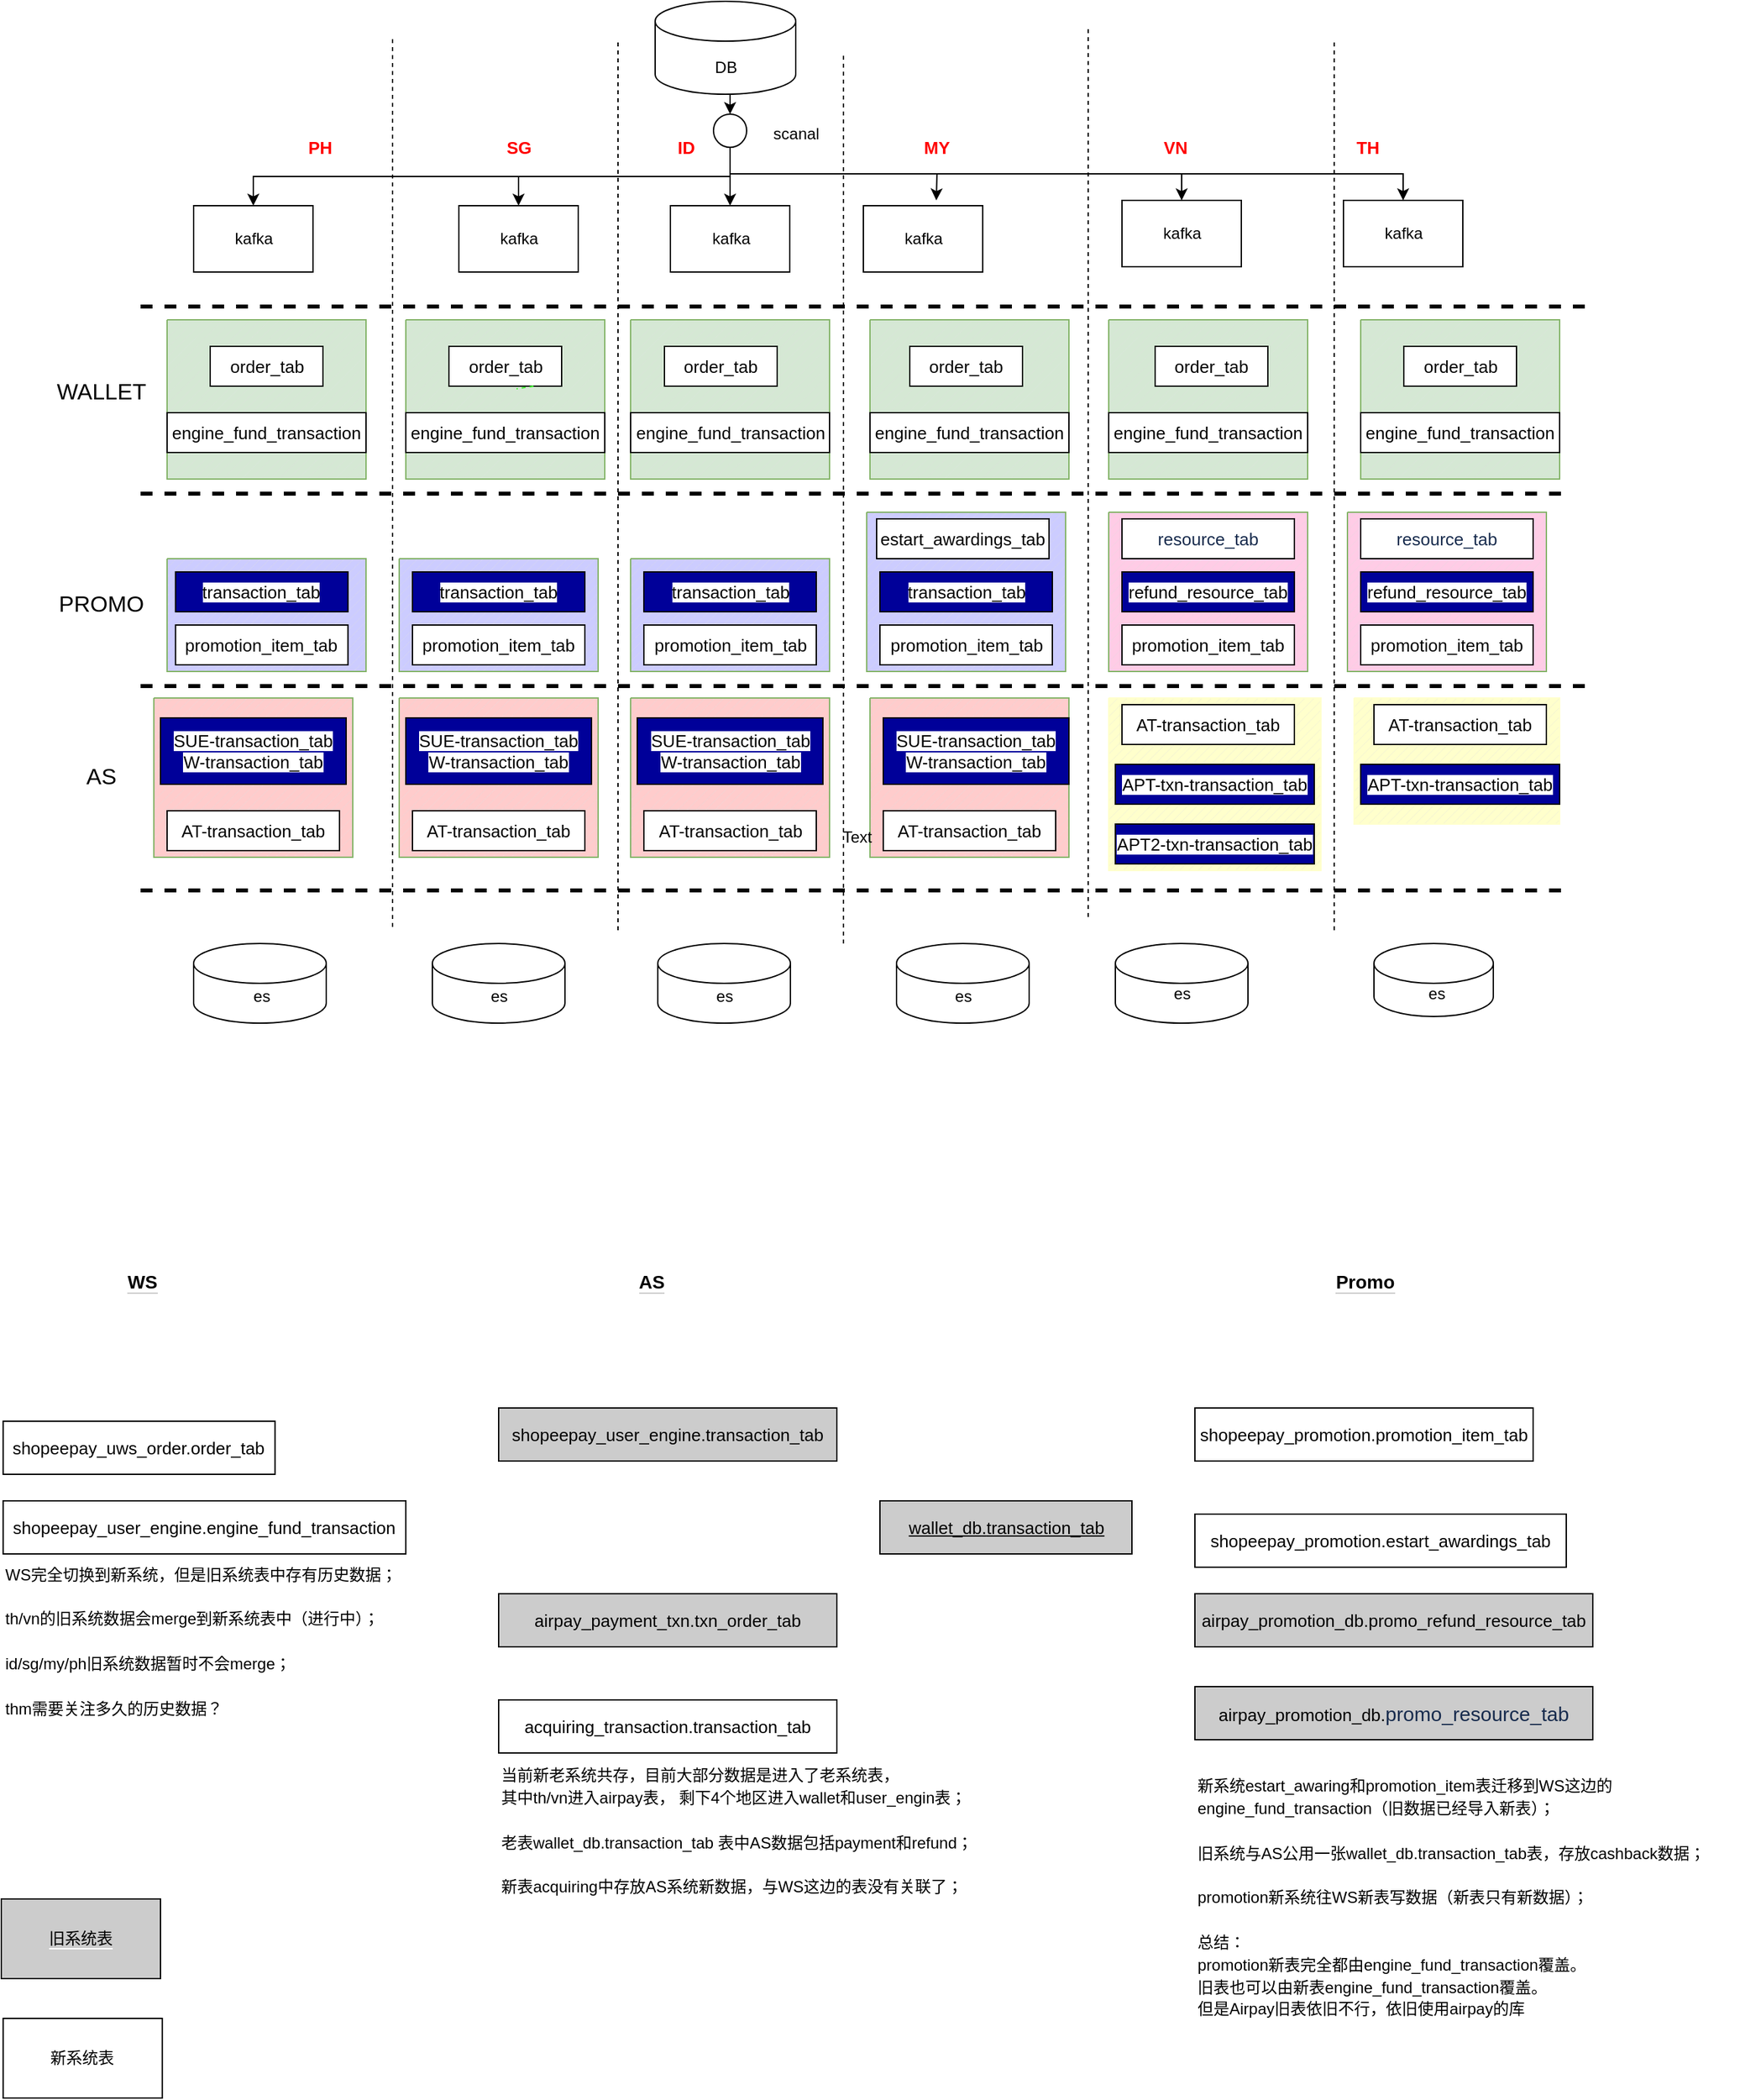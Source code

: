 <mxfile version="20.1.1" type="github">
  <diagram id="Rgu9b10L2iE2rET0YDp5" name="Page-1">
    <mxGraphModel dx="2493" dy="812" grid="1" gridSize="10" guides="1" tooltips="1" connect="1" arrows="1" fold="1" page="1" pageScale="1" pageWidth="827" pageHeight="1169" math="0" shadow="0">
      <root>
        <mxCell id="0" />
        <mxCell id="1" parent="0" />
        <mxCell id="u8LPxlXHGQV877NEv3iW-32" value="" style="verticalLabelPosition=bottom;verticalAlign=top;html=1;shape=mxgraph.basic.patternFillRect;fillStyle=diag;step=5;fillStrokeWidth=0.2;fillStrokeColor=#dddddd;fontFamily=Helvetica;fontSize=17;fillColor=#FFFFCC;strokeColor=#FFFFCC;" parent="1" vertex="1">
          <mxGeometry x="835" y="535" width="155" height="95" as="geometry" />
        </mxCell>
        <mxCell id="u8LPxlXHGQV877NEv3iW-31" value="" style="verticalLabelPosition=bottom;verticalAlign=top;html=1;shape=mxgraph.basic.patternFillRect;fillStyle=diag;step=5;fillStrokeWidth=0.2;fillStrokeColor=#dddddd;fontFamily=Helvetica;fontSize=17;fillColor=#FFFFCC;strokeColor=#FFFFCC;" parent="1" vertex="1">
          <mxGeometry x="650" y="535" width="160" height="130" as="geometry" />
        </mxCell>
        <mxCell id="u8LPxlXHGQV877NEv3iW-30" value="" style="verticalLabelPosition=bottom;verticalAlign=top;html=1;shape=mxgraph.basic.patternFillRect;fillStyle=diag;step=5;fillStrokeWidth=0.2;fillStrokeColor=#dddddd;fontFamily=Helvetica;fontSize=17;fillColor=#FFCCCC;strokeColor=#82b366;" parent="1" vertex="1">
          <mxGeometry x="470" y="535" width="150" height="120" as="geometry" />
        </mxCell>
        <mxCell id="u8LPxlXHGQV877NEv3iW-29" value="" style="verticalLabelPosition=bottom;verticalAlign=top;html=1;shape=mxgraph.basic.patternFillRect;fillStyle=diag;step=5;fillStrokeWidth=0.2;fillStrokeColor=#dddddd;fontFamily=Helvetica;fontSize=17;fillColor=#FFCCCC;strokeColor=#82b366;" parent="1" vertex="1">
          <mxGeometry x="289.5" y="535" width="150" height="120" as="geometry" />
        </mxCell>
        <mxCell id="u8LPxlXHGQV877NEv3iW-28" value="" style="verticalLabelPosition=bottom;verticalAlign=top;html=1;shape=mxgraph.basic.patternFillRect;fillStyle=diag;step=5;fillStrokeWidth=0.2;fillStrokeColor=#dddddd;fontFamily=Helvetica;fontSize=17;fillColor=#FFCCCC;strokeColor=#82b366;" parent="1" vertex="1">
          <mxGeometry x="115" y="535" width="150" height="120" as="geometry" />
        </mxCell>
        <mxCell id="u8LPxlXHGQV877NEv3iW-27" value="" style="verticalLabelPosition=bottom;verticalAlign=top;html=1;shape=mxgraph.basic.patternFillRect;fillStyle=diag;step=5;fillStrokeWidth=0.2;fillStrokeColor=#dddddd;fontFamily=Helvetica;fontSize=17;fillColor=#FFCCCC;strokeColor=#82b366;" parent="1" vertex="1">
          <mxGeometry x="-70" y="535" width="150" height="120" as="geometry" />
        </mxCell>
        <mxCell id="u8LPxlXHGQV877NEv3iW-7" value="" style="verticalLabelPosition=bottom;verticalAlign=top;html=1;shape=mxgraph.basic.patternFillRect;fillStyle=diag;step=5;fillStrokeWidth=0.2;fillStrokeColor=#dddddd;fontFamily=Helvetica;fontSize=17;fillColor=#CCCCFF;strokeColor=#82b366;" parent="1" vertex="1">
          <mxGeometry x="467.5" y="395" width="150" height="120" as="geometry" />
        </mxCell>
        <mxCell id="u8LPxlXHGQV877NEv3iW-6" value="" style="verticalLabelPosition=bottom;verticalAlign=top;html=1;shape=mxgraph.basic.patternFillRect;fillStyle=diag;step=5;fillStrokeWidth=0.2;fillStrokeColor=#dddddd;fontFamily=Helvetica;fontSize=17;fillColor=#FFCCE6;strokeColor=#82b366;" parent="1" vertex="1">
          <mxGeometry x="830" y="395" width="150" height="120" as="geometry" />
        </mxCell>
        <mxCell id="u8LPxlXHGQV877NEv3iW-5" value="" style="verticalLabelPosition=bottom;verticalAlign=top;html=1;shape=mxgraph.basic.patternFillRect;fillStyle=diag;step=5;fillStrokeWidth=0.2;fillStrokeColor=#dddddd;fontFamily=Helvetica;fontSize=17;fillColor=#FFCCE6;strokeColor=#82b366;" parent="1" vertex="1">
          <mxGeometry x="650" y="395" width="150" height="120" as="geometry" />
        </mxCell>
        <mxCell id="u8LPxlXHGQV877NEv3iW-4" value="" style="verticalLabelPosition=bottom;verticalAlign=top;html=1;shape=mxgraph.basic.patternFillRect;fillStyle=diag;step=5;fillStrokeWidth=0.2;fillStrokeColor=#dddddd;fontFamily=Helvetica;fontSize=17;fillColor=#CCCCFF;strokeColor=#82b366;" parent="1" vertex="1">
          <mxGeometry x="289.5" y="430" width="150" height="85" as="geometry" />
        </mxCell>
        <mxCell id="u8LPxlXHGQV877NEv3iW-3" value="" style="verticalLabelPosition=bottom;verticalAlign=top;html=1;shape=mxgraph.basic.patternFillRect;fillStyle=diag;step=5;fillStrokeWidth=0.2;fillStrokeColor=#dddddd;fontFamily=Helvetica;fontSize=17;fillColor=#CCCCFF;strokeColor=#82b366;" parent="1" vertex="1">
          <mxGeometry x="115" y="430" width="150" height="85" as="geometry" />
        </mxCell>
        <mxCell id="u8LPxlXHGQV877NEv3iW-2" value="" style="verticalLabelPosition=bottom;verticalAlign=top;html=1;shape=mxgraph.basic.patternFillRect;fillStyle=diag;step=5;fillStrokeWidth=0.2;fillStrokeColor=#dddddd;fontFamily=Helvetica;fontSize=17;fillColor=#CCCCFF;strokeColor=#82b366;" parent="1" vertex="1">
          <mxGeometry x="-60" y="430" width="150" height="85" as="geometry" />
        </mxCell>
        <mxCell id="obfEuhz5tkYcAMHYfL_A-12" value="" style="verticalLabelPosition=bottom;verticalAlign=top;html=1;shape=mxgraph.basic.patternFillRect;fillStyle=diag;step=5;fillStrokeWidth=0.2;fillStrokeColor=#dddddd;fontFamily=Helvetica;fontSize=17;fillColor=#d5e8d4;strokeColor=#82b366;" parent="1" vertex="1">
          <mxGeometry x="470" y="250" width="150" height="120" as="geometry" />
        </mxCell>
        <mxCell id="obfEuhz5tkYcAMHYfL_A-13" value="" style="verticalLabelPosition=bottom;verticalAlign=top;html=1;shape=mxgraph.basic.patternFillRect;fillStyle=diag;step=5;fillStrokeWidth=0.2;fillStrokeColor=#dddddd;fontFamily=Helvetica;fontSize=17;fillColor=#d5e8d4;strokeColor=#82b366;" parent="1" vertex="1">
          <mxGeometry x="289.5" y="250" width="150" height="120" as="geometry" />
        </mxCell>
        <mxCell id="obfEuhz5tkYcAMHYfL_A-11" value="" style="verticalLabelPosition=bottom;verticalAlign=top;html=1;shape=mxgraph.basic.patternFillRect;fillStyle=diag;step=5;fillStrokeWidth=0.2;fillStrokeColor=#dddddd;fontFamily=Helvetica;fontSize=17;fillColor=#d5e8d4;strokeColor=#82b366;" parent="1" vertex="1">
          <mxGeometry x="120" y="250" width="150" height="120" as="geometry" />
        </mxCell>
        <mxCell id="obfEuhz5tkYcAMHYfL_A-10" value="" style="verticalLabelPosition=bottom;verticalAlign=top;html=1;shape=mxgraph.basic.patternFillRect;fillStyle=diag;step=5;fillStrokeWidth=0.2;fillStrokeColor=#dddddd;fontFamily=Helvetica;fontSize=17;fillColor=#d5e8d4;strokeColor=#82b366;" parent="1" vertex="1">
          <mxGeometry x="-60" y="250" width="150" height="120" as="geometry" />
        </mxCell>
        <mxCell id="llHA0F0XFK7gP-8ioZ1l-37" style="edgeStyle=orthogonalEdgeStyle;rounded=0;orthogonalLoop=1;jettySize=auto;html=1;exitX=0.5;exitY=1;exitDx=0;exitDy=0;exitPerimeter=0;entryX=0.5;entryY=0;entryDx=0;entryDy=0;" parent="1" source="z7aQq6HsLRBQIQAuG7Yg-2" target="llHA0F0XFK7gP-8ioZ1l-36" edge="1">
          <mxGeometry relative="1" as="geometry" />
        </mxCell>
        <mxCell id="z7aQq6HsLRBQIQAuG7Yg-2" value="" style="shape=cylinder3;whiteSpace=wrap;html=1;boundedLbl=1;backgroundOutline=1;size=15;" parent="1" vertex="1">
          <mxGeometry x="308" y="10" width="106" height="70" as="geometry" />
        </mxCell>
        <mxCell id="z7aQq6HsLRBQIQAuG7Yg-3" value="DB" style="text;html=1;resizable=0;autosize=1;align=center;verticalAlign=middle;points=[];fillColor=none;strokeColor=none;rounded=0;" parent="1" vertex="1">
          <mxGeometry x="346" y="50" width="30" height="20" as="geometry" />
        </mxCell>
        <mxCell id="llHA0F0XFK7gP-8ioZ1l-1" value="" style="group" parent="1" vertex="1" connectable="0">
          <mxGeometry x="310" y="720" width="100" height="60" as="geometry" />
        </mxCell>
        <mxCell id="z7aQq6HsLRBQIQAuG7Yg-13" value="" style="shape=cylinder3;whiteSpace=wrap;html=1;boundedLbl=1;backgroundOutline=1;size=15;" parent="llHA0F0XFK7gP-8ioZ1l-1" vertex="1">
          <mxGeometry width="100" height="60" as="geometry" />
        </mxCell>
        <mxCell id="z7aQq6HsLRBQIQAuG7Yg-14" value="es" style="text;html=1;resizable=0;autosize=1;align=center;verticalAlign=middle;points=[];fillColor=none;strokeColor=none;rounded=0;" parent="llHA0F0XFK7gP-8ioZ1l-1" vertex="1">
          <mxGeometry x="35" y="30" width="30" height="20" as="geometry" />
        </mxCell>
        <mxCell id="llHA0F0XFK7gP-8ioZ1l-3" value="scanal" style="text;html=1;resizable=0;autosize=1;align=center;verticalAlign=middle;points=[];fillColor=none;strokeColor=none;rounded=0;" parent="1" vertex="1">
          <mxGeometry x="384" y="95" width="60" height="30" as="geometry" />
        </mxCell>
        <mxCell id="llHA0F0XFK7gP-8ioZ1l-20" value="" style="group" parent="1" vertex="1" connectable="0">
          <mxGeometry x="-40" y="164" width="90" height="50" as="geometry" />
        </mxCell>
        <mxCell id="SS__GNAfp92p4op3PODm-1" value="" style="rounded=0;whiteSpace=wrap;html=1;" parent="llHA0F0XFK7gP-8ioZ1l-20" vertex="1">
          <mxGeometry width="90" height="50" as="geometry" />
        </mxCell>
        <mxCell id="z7aQq6HsLRBQIQAuG7Yg-1" value="kafka" style="text;html=1;resizable=0;autosize=1;align=center;verticalAlign=middle;points=[];fillColor=none;strokeColor=none;rounded=0;" parent="llHA0F0XFK7gP-8ioZ1l-20" vertex="1">
          <mxGeometry x="25.0" y="14.997" width="40" height="20" as="geometry" />
        </mxCell>
        <mxCell id="llHA0F0XFK7gP-8ioZ1l-21" value="" style="group" parent="1" vertex="1" connectable="0">
          <mxGeometry x="827" y="160" width="90" height="50" as="geometry" />
        </mxCell>
        <mxCell id="llHA0F0XFK7gP-8ioZ1l-22" value="" style="rounded=0;whiteSpace=wrap;html=1;" parent="llHA0F0XFK7gP-8ioZ1l-21" vertex="1">
          <mxGeometry width="90" height="50" as="geometry" />
        </mxCell>
        <mxCell id="llHA0F0XFK7gP-8ioZ1l-23" value="kafka" style="text;html=1;resizable=0;autosize=1;align=center;verticalAlign=middle;points=[];fillColor=none;strokeColor=none;rounded=0;" parent="llHA0F0XFK7gP-8ioZ1l-21" vertex="1">
          <mxGeometry x="25.0" y="14.997" width="40" height="20" as="geometry" />
        </mxCell>
        <mxCell id="llHA0F0XFK7gP-8ioZ1l-24" value="" style="group" parent="1" vertex="1" connectable="0">
          <mxGeometry x="660" y="160" width="90" height="50" as="geometry" />
        </mxCell>
        <mxCell id="llHA0F0XFK7gP-8ioZ1l-25" value="" style="rounded=0;whiteSpace=wrap;html=1;" parent="llHA0F0XFK7gP-8ioZ1l-24" vertex="1">
          <mxGeometry width="90" height="50" as="geometry" />
        </mxCell>
        <mxCell id="llHA0F0XFK7gP-8ioZ1l-26" value="kafka" style="text;html=1;resizable=0;autosize=1;align=center;verticalAlign=middle;points=[];fillColor=none;strokeColor=none;rounded=0;" parent="llHA0F0XFK7gP-8ioZ1l-24" vertex="1">
          <mxGeometry x="25.0" y="14.997" width="40" height="20" as="geometry" />
        </mxCell>
        <mxCell id="llHA0F0XFK7gP-8ioZ1l-27" value="" style="group" parent="1" vertex="1" connectable="0">
          <mxGeometry x="465" y="164" width="90" height="50" as="geometry" />
        </mxCell>
        <mxCell id="llHA0F0XFK7gP-8ioZ1l-28" value="" style="rounded=0;whiteSpace=wrap;html=1;" parent="llHA0F0XFK7gP-8ioZ1l-27" vertex="1">
          <mxGeometry width="90" height="50" as="geometry" />
        </mxCell>
        <mxCell id="llHA0F0XFK7gP-8ioZ1l-29" value="kafka" style="text;html=1;resizable=0;autosize=1;align=center;verticalAlign=middle;points=[];fillColor=none;strokeColor=none;rounded=0;" parent="llHA0F0XFK7gP-8ioZ1l-27" vertex="1">
          <mxGeometry x="25.0" y="14.997" width="40" height="20" as="geometry" />
        </mxCell>
        <mxCell id="llHA0F0XFK7gP-8ioZ1l-30" value="" style="group" parent="1" vertex="1" connectable="0">
          <mxGeometry x="319.5" y="164" width="90" height="50" as="geometry" />
        </mxCell>
        <mxCell id="llHA0F0XFK7gP-8ioZ1l-31" value="" style="rounded=0;whiteSpace=wrap;html=1;" parent="llHA0F0XFK7gP-8ioZ1l-30" vertex="1">
          <mxGeometry width="90" height="50" as="geometry" />
        </mxCell>
        <mxCell id="llHA0F0XFK7gP-8ioZ1l-32" value="kafka" style="text;html=1;resizable=0;autosize=1;align=center;verticalAlign=middle;points=[];fillColor=none;strokeColor=none;rounded=0;" parent="llHA0F0XFK7gP-8ioZ1l-30" vertex="1">
          <mxGeometry x="25.0" y="14.997" width="40" height="20" as="geometry" />
        </mxCell>
        <mxCell id="llHA0F0XFK7gP-8ioZ1l-33" value="" style="group" parent="1" vertex="1" connectable="0">
          <mxGeometry x="160" y="164" width="90" height="50" as="geometry" />
        </mxCell>
        <mxCell id="llHA0F0XFK7gP-8ioZ1l-34" value="" style="rounded=0;whiteSpace=wrap;html=1;" parent="llHA0F0XFK7gP-8ioZ1l-33" vertex="1">
          <mxGeometry width="90" height="50" as="geometry" />
        </mxCell>
        <mxCell id="llHA0F0XFK7gP-8ioZ1l-35" value="kafka" style="text;html=1;resizable=0;autosize=1;align=center;verticalAlign=middle;points=[];fillColor=none;strokeColor=none;rounded=0;" parent="llHA0F0XFK7gP-8ioZ1l-33" vertex="1">
          <mxGeometry x="25.0" y="14.997" width="40" height="20" as="geometry" />
        </mxCell>
        <mxCell id="llHA0F0XFK7gP-8ioZ1l-38" style="edgeStyle=orthogonalEdgeStyle;rounded=0;orthogonalLoop=1;jettySize=auto;html=1;exitX=0.5;exitY=1;exitDx=0;exitDy=0;entryX=0.5;entryY=0;entryDx=0;entryDy=0;" parent="1" source="llHA0F0XFK7gP-8ioZ1l-36" target="SS__GNAfp92p4op3PODm-1" edge="1">
          <mxGeometry relative="1" as="geometry" />
        </mxCell>
        <mxCell id="llHA0F0XFK7gP-8ioZ1l-41" style="edgeStyle=orthogonalEdgeStyle;rounded=0;orthogonalLoop=1;jettySize=auto;html=1;exitX=0.5;exitY=1;exitDx=0;exitDy=0;" parent="1" source="llHA0F0XFK7gP-8ioZ1l-36" edge="1">
          <mxGeometry relative="1" as="geometry">
            <mxPoint x="520" y="160" as="targetPoint" />
          </mxGeometry>
        </mxCell>
        <mxCell id="llHA0F0XFK7gP-8ioZ1l-42" style="edgeStyle=orthogonalEdgeStyle;rounded=0;orthogonalLoop=1;jettySize=auto;html=1;exitX=0.5;exitY=1;exitDx=0;exitDy=0;entryX=0.5;entryY=0;entryDx=0;entryDy=0;" parent="1" source="llHA0F0XFK7gP-8ioZ1l-36" target="llHA0F0XFK7gP-8ioZ1l-25" edge="1">
          <mxGeometry relative="1" as="geometry">
            <mxPoint x="640" y="160" as="targetPoint" />
          </mxGeometry>
        </mxCell>
        <mxCell id="llHA0F0XFK7gP-8ioZ1l-43" style="edgeStyle=orthogonalEdgeStyle;rounded=0;orthogonalLoop=1;jettySize=auto;html=1;exitX=0.5;exitY=1;exitDx=0;exitDy=0;entryX=0.5;entryY=0;entryDx=0;entryDy=0;" parent="1" source="llHA0F0XFK7gP-8ioZ1l-36" target="llHA0F0XFK7gP-8ioZ1l-22" edge="1">
          <mxGeometry relative="1" as="geometry">
            <mxPoint x="780" y="160" as="targetPoint" />
          </mxGeometry>
        </mxCell>
        <mxCell id="llHA0F0XFK7gP-8ioZ1l-44" style="edgeStyle=orthogonalEdgeStyle;rounded=0;orthogonalLoop=1;jettySize=auto;html=1;exitX=0.5;exitY=1;exitDx=0;exitDy=0;entryX=0.5;entryY=0;entryDx=0;entryDy=0;" parent="1" source="llHA0F0XFK7gP-8ioZ1l-36" target="llHA0F0XFK7gP-8ioZ1l-34" edge="1">
          <mxGeometry relative="1" as="geometry" />
        </mxCell>
        <mxCell id="llHA0F0XFK7gP-8ioZ1l-57" style="edgeStyle=orthogonalEdgeStyle;rounded=0;orthogonalLoop=1;jettySize=auto;html=1;exitX=0.5;exitY=1;exitDx=0;exitDy=0;fontSize=13;fontColor=#FF0000;" parent="1" source="llHA0F0XFK7gP-8ioZ1l-36" target="llHA0F0XFK7gP-8ioZ1l-31" edge="1">
          <mxGeometry relative="1" as="geometry" />
        </mxCell>
        <mxCell id="llHA0F0XFK7gP-8ioZ1l-36" value="" style="ellipse;whiteSpace=wrap;html=1;aspect=fixed;" parent="1" vertex="1">
          <mxGeometry x="352" y="95" width="25" height="25" as="geometry" />
        </mxCell>
        <mxCell id="llHA0F0XFK7gP-8ioZ1l-45" value="" style="endArrow=none;dashed=1;html=1;rounded=0;" parent="1" edge="1">
          <mxGeometry width="50" height="50" relative="1" as="geometry">
            <mxPoint x="110" y="707.5" as="sourcePoint" />
            <mxPoint x="110" y="37.5" as="targetPoint" />
          </mxGeometry>
        </mxCell>
        <mxCell id="llHA0F0XFK7gP-8ioZ1l-46" value="" style="endArrow=none;dashed=1;html=1;rounded=0;" parent="1" edge="1">
          <mxGeometry width="50" height="50" relative="1" as="geometry">
            <mxPoint x="280" y="710" as="sourcePoint" />
            <mxPoint x="280" y="40" as="targetPoint" />
          </mxGeometry>
        </mxCell>
        <mxCell id="llHA0F0XFK7gP-8ioZ1l-47" value="" style="endArrow=none;dashed=1;html=1;rounded=0;" parent="1" edge="1">
          <mxGeometry width="50" height="50" relative="1" as="geometry">
            <mxPoint x="450" y="720" as="sourcePoint" />
            <mxPoint x="450" y="50" as="targetPoint" />
          </mxGeometry>
        </mxCell>
        <mxCell id="llHA0F0XFK7gP-8ioZ1l-48" value="" style="endArrow=none;dashed=1;html=1;rounded=0;" parent="1" edge="1">
          <mxGeometry width="50" height="50" relative="1" as="geometry">
            <mxPoint x="634.5" y="700" as="sourcePoint" />
            <mxPoint x="634.5" y="30" as="targetPoint" />
          </mxGeometry>
        </mxCell>
        <mxCell id="llHA0F0XFK7gP-8ioZ1l-49" value="" style="endArrow=none;dashed=1;html=1;rounded=0;" parent="1" edge="1">
          <mxGeometry width="50" height="50" relative="1" as="geometry">
            <mxPoint x="820" y="710" as="sourcePoint" />
            <mxPoint x="820" y="40" as="targetPoint" />
          </mxGeometry>
        </mxCell>
        <mxCell id="llHA0F0XFK7gP-8ioZ1l-50" value="&lt;b style=&quot;color: rgb(255, 0, 0); font-size: 13px;&quot;&gt;PH&lt;/b&gt;" style="text;html=1;resizable=0;autosize=1;align=center;verticalAlign=middle;points=[];fillColor=none;strokeColor=none;rounded=0;" parent="1" vertex="1">
          <mxGeometry x="40" y="110" width="30" height="20" as="geometry" />
        </mxCell>
        <mxCell id="llHA0F0XFK7gP-8ioZ1l-51" value="&lt;b style=&quot;color: rgb(255, 0, 0); font-size: 13px;&quot;&gt;SG&lt;/b&gt;" style="text;html=1;resizable=0;autosize=1;align=center;verticalAlign=middle;points=[];fillColor=none;strokeColor=none;rounded=0;" parent="1" vertex="1">
          <mxGeometry x="190" y="110" width="30" height="20" as="geometry" />
        </mxCell>
        <mxCell id="llHA0F0XFK7gP-8ioZ1l-52" value="&lt;b style=&quot;color: rgb(255, 0, 0); font-size: 13px;&quot;&gt;MY&lt;/b&gt;" style="text;html=1;resizable=0;autosize=1;align=center;verticalAlign=middle;points=[];fillColor=none;strokeColor=none;rounded=0;" parent="1" vertex="1">
          <mxGeometry x="500" y="110" width="40" height="20" as="geometry" />
        </mxCell>
        <mxCell id="llHA0F0XFK7gP-8ioZ1l-53" value="&lt;b style=&quot;color: rgb(255, 0, 0); font-size: 13px;&quot;&gt;VN&lt;/b&gt;" style="text;html=1;resizable=0;autosize=1;align=center;verticalAlign=middle;points=[];fillColor=none;strokeColor=none;rounded=0;" parent="1" vertex="1">
          <mxGeometry x="685" y="110" width="30" height="20" as="geometry" />
        </mxCell>
        <mxCell id="llHA0F0XFK7gP-8ioZ1l-54" value="&lt;font color=&quot;#ff0000&quot;&gt;&lt;span style=&quot;font-size: 13px;&quot;&gt;&lt;b&gt;TH&lt;/b&gt;&lt;/span&gt;&lt;/font&gt;" style="text;html=1;resizable=0;autosize=1;align=center;verticalAlign=middle;points=[];fillColor=none;strokeColor=none;rounded=0;" parent="1" vertex="1">
          <mxGeometry x="830" y="110" width="30" height="20" as="geometry" />
        </mxCell>
        <mxCell id="llHA0F0XFK7gP-8ioZ1l-55" value="&lt;font color=&quot;#ff0000&quot; style=&quot;font-size: 13px;&quot;&gt;&lt;b&gt;ID&lt;/b&gt;&lt;/font&gt;" style="text;html=1;resizable=0;autosize=1;align=center;verticalAlign=middle;points=[];fillColor=none;strokeColor=none;rounded=0;fontSize=13;" parent="1" vertex="1">
          <mxGeometry x="316" y="110" width="30" height="20" as="geometry" />
        </mxCell>
        <mxCell id="llHA0F0XFK7gP-8ioZ1l-58" value="" style="group" parent="1" vertex="1" connectable="0">
          <mxGeometry x="140" y="720" width="100" height="60" as="geometry" />
        </mxCell>
        <mxCell id="llHA0F0XFK7gP-8ioZ1l-59" value="" style="shape=cylinder3;whiteSpace=wrap;html=1;boundedLbl=1;backgroundOutline=1;size=15;" parent="llHA0F0XFK7gP-8ioZ1l-58" vertex="1">
          <mxGeometry width="100" height="60" as="geometry" />
        </mxCell>
        <mxCell id="llHA0F0XFK7gP-8ioZ1l-60" value="es" style="text;html=1;resizable=0;autosize=1;align=center;verticalAlign=middle;points=[];fillColor=none;strokeColor=none;rounded=0;" parent="llHA0F0XFK7gP-8ioZ1l-58" vertex="1">
          <mxGeometry x="35" y="30" width="30" height="20" as="geometry" />
        </mxCell>
        <mxCell id="llHA0F0XFK7gP-8ioZ1l-61" value="" style="group" parent="1" vertex="1" connectable="0">
          <mxGeometry x="-38.64" y="720" width="100" height="60" as="geometry" />
        </mxCell>
        <mxCell id="obfEuhz5tkYcAMHYfL_A-16" style="edgeStyle=none;shape=connector;rounded=0;orthogonalLoop=1;jettySize=auto;html=1;exitX=0.855;exitY=1;exitDx=0;exitDy=-4.35;exitPerimeter=0;entryX=0.717;entryY=1.1;entryDx=0;entryDy=0;entryPerimeter=0;dashed=1;labelBackgroundColor=default;fontFamily=Helvetica;fontSize=17;fontColor=#000000;endArrow=none;strokeColor=#35FF26;fillColor=#33FF99;" parent="llHA0F0XFK7gP-8ioZ1l-61" source="llHA0F0XFK7gP-8ioZ1l-62" target="llHA0F0XFK7gP-8ioZ1l-63" edge="1">
          <mxGeometry relative="1" as="geometry" />
        </mxCell>
        <mxCell id="llHA0F0XFK7gP-8ioZ1l-62" value="" style="shape=cylinder3;whiteSpace=wrap;html=1;boundedLbl=1;backgroundOutline=1;size=15;" parent="llHA0F0XFK7gP-8ioZ1l-61" vertex="1">
          <mxGeometry x="-1.364" width="100" height="60" as="geometry" />
        </mxCell>
        <mxCell id="llHA0F0XFK7gP-8ioZ1l-63" value="es" style="text;html=1;resizable=0;autosize=1;align=center;verticalAlign=middle;points=[];fillColor=none;strokeColor=none;rounded=0;" parent="llHA0F0XFK7gP-8ioZ1l-61" vertex="1">
          <mxGeometry x="35" y="30" width="30" height="20" as="geometry" />
        </mxCell>
        <mxCell id="llHA0F0XFK7gP-8ioZ1l-64" value="" style="group" parent="1" vertex="1" connectable="0">
          <mxGeometry x="490" y="740" width="100" height="60" as="geometry" />
        </mxCell>
        <mxCell id="llHA0F0XFK7gP-8ioZ1l-65" value="" style="shape=cylinder3;whiteSpace=wrap;html=1;boundedLbl=1;backgroundOutline=1;size=15;" parent="llHA0F0XFK7gP-8ioZ1l-64" vertex="1">
          <mxGeometry y="-20" width="100" height="60" as="geometry" />
        </mxCell>
        <mxCell id="llHA0F0XFK7gP-8ioZ1l-66" value="es" style="text;html=1;resizable=0;autosize=1;align=center;verticalAlign=middle;points=[];fillColor=none;strokeColor=none;rounded=0;" parent="llHA0F0XFK7gP-8ioZ1l-64" vertex="1">
          <mxGeometry x="35" y="10" width="30" height="20" as="geometry" />
        </mxCell>
        <mxCell id="llHA0F0XFK7gP-8ioZ1l-70" value="" style="group" parent="1" vertex="1" connectable="0">
          <mxGeometry x="850" y="720" width="90" height="55" as="geometry" />
        </mxCell>
        <mxCell id="llHA0F0XFK7gP-8ioZ1l-71" value="" style="shape=cylinder3;whiteSpace=wrap;html=1;boundedLbl=1;backgroundOutline=1;size=15;" parent="llHA0F0XFK7gP-8ioZ1l-70" vertex="1">
          <mxGeometry width="90" height="55.0" as="geometry" />
        </mxCell>
        <mxCell id="llHA0F0XFK7gP-8ioZ1l-72" value="es" style="text;html=1;resizable=0;autosize=1;align=center;verticalAlign=middle;points=[];fillColor=none;strokeColor=none;rounded=0;" parent="llHA0F0XFK7gP-8ioZ1l-70" vertex="1">
          <mxGeometry x="31.5" y="27.5" width="30" height="20" as="geometry" />
        </mxCell>
        <mxCell id="llHA0F0XFK7gP-8ioZ1l-74" value="" style="endArrow=none;dashed=1;html=1;rounded=0;fontSize=17;fontColor=#33FF33;fillColor=#33FF99;strokeColor=#000000;fontStyle=0;spacing=4;strokeWidth=3;" parent="1" edge="1">
          <mxGeometry width="50" height="50" relative="1" as="geometry">
            <mxPoint x="-80" y="240" as="sourcePoint" />
            <mxPoint x="1010" y="240" as="targetPoint" />
          </mxGeometry>
        </mxCell>
        <mxCell id="llHA0F0XFK7gP-8ioZ1l-75" value="" style="endArrow=none;dashed=1;html=1;rounded=0;fontSize=17;fontColor=#33FF33;fillColor=#33FF99;strokeColor=#000000;fontStyle=1;spacing=4;strokeWidth=3;" parent="1" edge="1">
          <mxGeometry width="50" height="50" relative="1" as="geometry">
            <mxPoint x="-80" y="381" as="sourcePoint" />
            <mxPoint x="1000" y="381" as="targetPoint" />
          </mxGeometry>
        </mxCell>
        <mxCell id="llHA0F0XFK7gP-8ioZ1l-77" value="" style="endArrow=none;dashed=1;html=1;rounded=0;fontSize=17;fontColor=#33FF33;fillColor=#33FF99;strokeColor=#000000;fontStyle=1;spacing=4;strokeWidth=3;" parent="1" edge="1">
          <mxGeometry width="50" height="50" relative="1" as="geometry">
            <mxPoint x="-80" y="526" as="sourcePoint" />
            <mxPoint x="1010" y="526" as="targetPoint" />
          </mxGeometry>
        </mxCell>
        <mxCell id="llHA0F0XFK7gP-8ioZ1l-68" value="" style="shape=cylinder3;whiteSpace=wrap;html=1;boundedLbl=1;backgroundOutline=1;size=15;" parent="1" vertex="1">
          <mxGeometry x="655" y="720" width="100" height="60" as="geometry" />
        </mxCell>
        <mxCell id="llHA0F0XFK7gP-8ioZ1l-76" value="" style="endArrow=none;dashed=1;html=1;rounded=0;fontSize=17;fontColor=#33FF33;fillColor=#33FF99;strokeColor=#000000;fontStyle=1;spacing=4;strokeWidth=3;" parent="1" edge="1">
          <mxGeometry width="50" height="50" relative="1" as="geometry">
            <mxPoint x="-80" y="680" as="sourcePoint" />
            <mxPoint x="1000" y="680" as="targetPoint" />
          </mxGeometry>
        </mxCell>
        <mxCell id="llHA0F0XFK7gP-8ioZ1l-79" value="es" style="text;html=1;resizable=0;autosize=1;align=center;verticalAlign=middle;points=[];fillColor=none;strokeColor=none;rounded=0;" parent="1" vertex="1">
          <mxGeometry x="690" y="747.5" width="30" height="20" as="geometry" />
        </mxCell>
        <mxCell id="llHA0F0XFK7gP-8ioZ1l-80" value="&lt;font color=&quot;#000000&quot;&gt;WALLET&lt;/font&gt;" style="text;html=1;resizable=0;autosize=1;align=center;verticalAlign=middle;points=[];fillColor=none;strokeColor=none;rounded=0;fontFamily=Helvetica;fontSize=17;fontColor=#33FF33;" parent="1" vertex="1">
          <mxGeometry x="-150" y="290" width="80" height="30" as="geometry" />
        </mxCell>
        <mxCell id="llHA0F0XFK7gP-8ioZ1l-81" value="&lt;font color=&quot;#000000&quot;&gt;PROMO&lt;/font&gt;" style="text;html=1;resizable=0;autosize=1;align=center;verticalAlign=middle;points=[];fillColor=none;strokeColor=none;rounded=0;fontFamily=Helvetica;fontSize=17;fontColor=#33FF33;" parent="1" vertex="1">
          <mxGeometry x="-150" y="450" width="80" height="30" as="geometry" />
        </mxCell>
        <mxCell id="llHA0F0XFK7gP-8ioZ1l-82" value="&lt;font color=&quot;#000000&quot;&gt;AS&lt;/font&gt;" style="text;html=1;resizable=0;autosize=1;align=center;verticalAlign=middle;points=[];fillColor=none;strokeColor=none;rounded=0;fontFamily=Helvetica;fontSize=17;fontColor=#33FF33;" parent="1" vertex="1">
          <mxGeometry x="-130" y="580" width="40" height="30" as="geometry" />
        </mxCell>
        <mxCell id="obfEuhz5tkYcAMHYfL_A-15" style="edgeStyle=none;shape=connector;rounded=0;orthogonalLoop=1;jettySize=auto;html=1;exitX=0.75;exitY=1;exitDx=0;exitDy=0;dashed=1;labelBackgroundColor=default;fontFamily=Helvetica;fontSize=17;fontColor=#000000;endArrow=none;strokeColor=#35FF26;fillColor=#33FF99;" parent="1" source="obfEuhz5tkYcAMHYfL_A-1" edge="1">
          <mxGeometry relative="1" as="geometry">
            <mxPoint x="220" y="300" as="targetPoint" />
          </mxGeometry>
        </mxCell>
        <mxCell id="obfEuhz5tkYcAMHYfL_A-1" value="&lt;span style=&quot;font-family: Arial; font-size: 13px; text-align: left; background-color: rgb(255, 255, 255);&quot;&gt;order_tab&lt;/span&gt;" style="rounded=0;whiteSpace=wrap;html=1;fontFamily=Helvetica;fontSize=17;fontColor=#000000;" parent="1" vertex="1">
          <mxGeometry x="152.5" y="270" width="85" height="30" as="geometry" />
        </mxCell>
        <mxCell id="obfEuhz5tkYcAMHYfL_A-2" value="&lt;span style=&quot;font-family: Arial; font-size: 13px; text-align: left; background-color: rgb(255, 255, 255);&quot;&gt;engine_fund_transaction&lt;/span&gt;" style="rounded=0;whiteSpace=wrap;html=1;fontFamily=Helvetica;fontSize=17;fontColor=#000000;" parent="1" vertex="1">
          <mxGeometry x="120" y="320" width="150" height="30" as="geometry" />
        </mxCell>
        <mxCell id="obfEuhz5tkYcAMHYfL_A-4" value="&lt;span style=&quot;font-family: Arial; font-size: 13px; text-align: left; background-color: rgb(255, 255, 255);&quot;&gt;order_tab&lt;/span&gt;" style="rounded=0;whiteSpace=wrap;html=1;fontFamily=Helvetica;fontSize=17;fontColor=#000000;" parent="1" vertex="1">
          <mxGeometry x="-27.5" y="270" width="85" height="30" as="geometry" />
        </mxCell>
        <mxCell id="obfEuhz5tkYcAMHYfL_A-5" value="&lt;span style=&quot;font-family: Arial; font-size: 13px; text-align: left; background-color: rgb(255, 255, 255);&quot;&gt;engine_fund_transaction&lt;/span&gt;" style="rounded=0;whiteSpace=wrap;html=1;fontFamily=Helvetica;fontSize=17;fontColor=#000000;" parent="1" vertex="1">
          <mxGeometry x="-60" y="320" width="150" height="30" as="geometry" />
        </mxCell>
        <mxCell id="obfEuhz5tkYcAMHYfL_A-6" value="&lt;span style=&quot;font-family: Arial; font-size: 13px; text-align: left; background-color: rgb(255, 255, 255);&quot;&gt;order_tab&lt;/span&gt;" style="rounded=0;whiteSpace=wrap;html=1;fontFamily=Helvetica;fontSize=17;fontColor=#000000;" parent="1" vertex="1">
          <mxGeometry x="315" y="270" width="85" height="30" as="geometry" />
        </mxCell>
        <mxCell id="obfEuhz5tkYcAMHYfL_A-7" value="&lt;span style=&quot;font-family: Arial; font-size: 13px; text-align: left; background-color: rgb(255, 255, 255);&quot;&gt;engine_fund_transaction&lt;/span&gt;" style="rounded=0;whiteSpace=wrap;html=1;fontFamily=Helvetica;fontSize=17;fontColor=#000000;" parent="1" vertex="1">
          <mxGeometry x="289.5" y="320" width="150" height="30" as="geometry" />
        </mxCell>
        <mxCell id="obfEuhz5tkYcAMHYfL_A-8" value="&lt;span style=&quot;font-family: Arial; font-size: 13px; text-align: left; background-color: rgb(255, 255, 255);&quot;&gt;order_tab&lt;/span&gt;" style="rounded=0;whiteSpace=wrap;html=1;fontFamily=Helvetica;fontSize=17;fontColor=#000000;" parent="1" vertex="1">
          <mxGeometry x="500" y="270" width="85" height="30" as="geometry" />
        </mxCell>
        <mxCell id="obfEuhz5tkYcAMHYfL_A-9" value="&lt;span style=&quot;font-family: Arial; font-size: 13px; text-align: left; background-color: rgb(255, 255, 255);&quot;&gt;engine_fund_transaction&lt;/span&gt;" style="rounded=0;whiteSpace=wrap;html=1;fontFamily=Helvetica;fontSize=17;fontColor=#000000;" parent="1" vertex="1">
          <mxGeometry x="470" y="320" width="150" height="30" as="geometry" />
        </mxCell>
        <mxCell id="obfEuhz5tkYcAMHYfL_A-14" style="edgeStyle=none;shape=connector;rounded=0;orthogonalLoop=1;jettySize=auto;html=1;exitX=0.75;exitY=1;exitDx=0;exitDy=0;entryX=0.6;entryY=1.067;entryDx=0;entryDy=0;entryPerimeter=0;dashed=1;labelBackgroundColor=default;fontFamily=Helvetica;fontSize=17;fontColor=#000000;endArrow=none;strokeColor=#35FF26;fillColor=#33FF99;" parent="1" source="obfEuhz5tkYcAMHYfL_A-1" target="obfEuhz5tkYcAMHYfL_A-1" edge="1">
          <mxGeometry relative="1" as="geometry" />
        </mxCell>
        <mxCell id="obfEuhz5tkYcAMHYfL_A-17" value="&lt;span style=&quot;font-family: Arial; font-size: 13px; text-align: left; background-color: rgb(255, 255, 255);&quot;&gt;estart_awardings_tab&lt;/span&gt;" style="rounded=0;whiteSpace=wrap;html=1;fontFamily=Helvetica;fontSize=17;fontColor=#000000;" parent="1" vertex="1">
          <mxGeometry x="475" y="400" width="130" height="30" as="geometry" />
        </mxCell>
        <mxCell id="obfEuhz5tkYcAMHYfL_A-18" value="&lt;span style=&quot;color: rgb(23, 43, 77); font-family: Arial; text-align: left; background-color: rgb(255, 255, 255);&quot;&gt;&lt;font style=&quot;font-size: 13px;&quot;&gt;resource_tab&lt;/font&gt;&lt;/span&gt;" style="rounded=0;whiteSpace=wrap;html=1;fontFamily=Helvetica;fontSize=17;fontColor=#000000;" parent="1" vertex="1">
          <mxGeometry x="660" y="400" width="130" height="30" as="geometry" />
        </mxCell>
        <mxCell id="obfEuhz5tkYcAMHYfL_A-19" value="&lt;span style=&quot;font-family: Arial; font-size: 13px; text-align: left; background-color: rgb(255, 255, 255);&quot;&gt;refund_resource_tab&lt;/span&gt;" style="rounded=0;whiteSpace=wrap;html=1;fontFamily=Helvetica;fontSize=17;fontColor=#000000;fillColor=#000099;" parent="1" vertex="1">
          <mxGeometry x="660" y="440" width="130" height="30" as="geometry" />
        </mxCell>
        <mxCell id="obfEuhz5tkYcAMHYfL_A-20" value="&lt;span style=&quot;color: rgb(23, 43, 77); font-family: Arial; text-align: left; background-color: rgb(255, 255, 255);&quot;&gt;&lt;font style=&quot;font-size: 13px;&quot;&gt;resource_tab&lt;/font&gt;&lt;/span&gt;" style="rounded=0;whiteSpace=wrap;html=1;fontFamily=Helvetica;fontSize=17;fontColor=#000000;" parent="1" vertex="1">
          <mxGeometry x="840" y="400" width="130" height="30" as="geometry" />
        </mxCell>
        <mxCell id="obfEuhz5tkYcAMHYfL_A-21" value="&lt;span style=&quot;font-family: Arial; font-size: 13px; text-align: left; background-color: rgb(255, 255, 255);&quot;&gt;refund_resource_tab&lt;/span&gt;" style="rounded=0;whiteSpace=wrap;html=1;fontFamily=Helvetica;fontSize=17;fontColor=#000000;fillColor=#000099;" parent="1" vertex="1">
          <mxGeometry x="840" y="440" width="130" height="30" as="geometry" />
        </mxCell>
        <mxCell id="obfEuhz5tkYcAMHYfL_A-22" value="&lt;span style=&quot;font-family: Arial; font-size: 13px; text-align: left; background-color: rgb(255, 255, 255);&quot;&gt;transaction_tab&lt;/span&gt;" style="rounded=0;whiteSpace=wrap;html=1;fontFamily=Helvetica;fontSize=17;fontColor=#000000;fillColor=#000099;" parent="1" vertex="1">
          <mxGeometry x="-53.64" y="440" width="130" height="30" as="geometry" />
        </mxCell>
        <mxCell id="obfEuhz5tkYcAMHYfL_A-23" value="&lt;span style=&quot;font-family: Arial; font-size: 13px; text-align: left; background-color: rgb(255, 255, 255);&quot;&gt;transaction_tab&lt;/span&gt;" style="rounded=0;whiteSpace=wrap;html=1;fontFamily=Helvetica;fontSize=17;fontColor=#000000;fillColor=#000099;" parent="1" vertex="1">
          <mxGeometry x="299.5" y="440" width="130" height="30" as="geometry" />
        </mxCell>
        <mxCell id="obfEuhz5tkYcAMHYfL_A-24" value="&lt;span style=&quot;font-family: Arial; font-size: 13px; text-align: left; background-color: rgb(255, 255, 255);&quot;&gt;transaction_tab&lt;/span&gt;" style="rounded=0;whiteSpace=wrap;html=1;fontFamily=Helvetica;fontSize=17;fontColor=#000000;fillColor=#000099;" parent="1" vertex="1">
          <mxGeometry x="125" y="440" width="130" height="30" as="geometry" />
        </mxCell>
        <mxCell id="obfEuhz5tkYcAMHYfL_A-26" value="&lt;span style=&quot;font-family: Arial; font-size: 13px; text-align: left; background-color: rgb(255, 255, 255);&quot;&gt;transaction_tab&lt;/span&gt;" style="rounded=0;whiteSpace=wrap;html=1;fontFamily=Helvetica;fontSize=17;fontColor=#000000;fillColor=#000099;" parent="1" vertex="1">
          <mxGeometry x="477.5" y="440" width="130" height="30" as="geometry" />
        </mxCell>
        <mxCell id="obfEuhz5tkYcAMHYfL_A-27" value="&lt;span style=&quot;font-family: Arial; font-size: 13px; text-align: left; background-color: rgb(255, 255, 255);&quot;&gt;promotion_item_tab&lt;/span&gt;" style="rounded=0;whiteSpace=wrap;html=1;fontFamily=Helvetica;fontSize=17;fontColor=#000000;" parent="1" vertex="1">
          <mxGeometry x="477.5" y="480" width="130" height="30" as="geometry" />
        </mxCell>
        <mxCell id="obfEuhz5tkYcAMHYfL_A-28" value="&lt;span style=&quot;font-family: Arial; font-size: 13px; text-align: left; background-color: rgb(255, 255, 255);&quot;&gt;promotion_item_tab&lt;/span&gt;" style="rounded=0;whiteSpace=wrap;html=1;fontFamily=Helvetica;fontSize=17;fontColor=#000000;fillColor=#FFFFFF;" parent="1" vertex="1">
          <mxGeometry x="660" y="480" width="130" height="30" as="geometry" />
        </mxCell>
        <mxCell id="obfEuhz5tkYcAMHYfL_A-29" value="&lt;span style=&quot;font-family: Arial; font-size: 13px; text-align: left; background-color: rgb(255, 255, 255);&quot;&gt;promotion_item_tab&lt;/span&gt;" style="rounded=0;whiteSpace=wrap;html=1;fontFamily=Helvetica;fontSize=17;fontColor=#000000;fillColor=#FFFFFF;" parent="1" vertex="1">
          <mxGeometry x="840" y="480" width="130" height="30" as="geometry" />
        </mxCell>
        <mxCell id="obfEuhz5tkYcAMHYfL_A-30" value="&lt;span style=&quot;font-family: Arial; font-size: 13px; text-align: left; background-color: rgb(255, 255, 255);&quot;&gt;promotion_item_tab&lt;/span&gt;" style="rounded=0;whiteSpace=wrap;html=1;fontFamily=Helvetica;fontSize=17;fontColor=#000000;" parent="1" vertex="1">
          <mxGeometry x="299.5" y="480" width="130" height="30" as="geometry" />
        </mxCell>
        <mxCell id="obfEuhz5tkYcAMHYfL_A-31" value="&lt;span style=&quot;font-family: Arial; font-size: 13px; text-align: left; background-color: rgb(255, 255, 255);&quot;&gt;promotion_item_tab&lt;/span&gt;" style="rounded=0;whiteSpace=wrap;html=1;fontFamily=Helvetica;fontSize=17;fontColor=#000000;" parent="1" vertex="1">
          <mxGeometry x="125" y="480" width="130" height="30" as="geometry" />
        </mxCell>
        <mxCell id="obfEuhz5tkYcAMHYfL_A-32" value="&lt;span style=&quot;font-family: Arial; font-size: 13px; text-align: left; background-color: rgb(255, 255, 255);&quot;&gt;promotion_item_tab&lt;/span&gt;" style="rounded=0;whiteSpace=wrap;html=1;fontFamily=Helvetica;fontSize=17;fontColor=#000000;" parent="1" vertex="1">
          <mxGeometry x="-53.64" y="480" width="130" height="30" as="geometry" />
        </mxCell>
        <mxCell id="u8LPxlXHGQV877NEv3iW-16" value="&lt;span style=&quot;font-family: Arial; font-size: 13px; text-align: left; background-color: rgb(255, 255, 255);&quot;&gt;AT-transaction_tab&lt;/span&gt;" style="rounded=0;whiteSpace=wrap;html=1;fontFamily=Helvetica;fontSize=17;fontColor=#000000;" parent="1" vertex="1">
          <mxGeometry x="-60" y="620" width="130" height="30" as="geometry" />
        </mxCell>
        <mxCell id="u8LPxlXHGQV877NEv3iW-17" value="&lt;span style=&quot;font-family: Arial; font-size: 13px; text-align: left; background-color: rgb(255, 255, 255);&quot;&gt;AT-transaction_tab&lt;/span&gt;" style="rounded=0;whiteSpace=wrap;html=1;fontFamily=Helvetica;fontSize=17;fontColor=#000000;" parent="1" vertex="1">
          <mxGeometry x="125" y="620" width="130" height="30" as="geometry" />
        </mxCell>
        <mxCell id="u8LPxlXHGQV877NEv3iW-18" value="&lt;span style=&quot;font-family: Arial; font-size: 13px; text-align: left; background-color: rgb(255, 255, 255);&quot;&gt;AT-transaction_tab&lt;/span&gt;" style="rounded=0;whiteSpace=wrap;html=1;fontFamily=Helvetica;fontSize=17;fontColor=#000000;" parent="1" vertex="1">
          <mxGeometry x="299.5" y="620" width="130" height="30" as="geometry" />
        </mxCell>
        <mxCell id="u8LPxlXHGQV877NEv3iW-19" value="&lt;span style=&quot;font-family: Arial; font-size: 13px; text-align: left; background-color: rgb(255, 255, 255);&quot;&gt;AT-transaction_tab&lt;/span&gt;" style="rounded=0;whiteSpace=wrap;html=1;fontFamily=Helvetica;fontSize=17;fontColor=#000000;" parent="1" vertex="1">
          <mxGeometry x="480" y="620" width="130" height="30" as="geometry" />
        </mxCell>
        <mxCell id="u8LPxlXHGQV877NEv3iW-20" value="&lt;span style=&quot;font-family: Arial; font-size: 13px; text-align: left; background-color: rgb(255, 255, 255);&quot;&gt;AT-transaction_tab&lt;/span&gt;" style="rounded=0;whiteSpace=wrap;html=1;fontFamily=Helvetica;fontSize=17;fontColor=#000000;" parent="1" vertex="1">
          <mxGeometry x="660" y="540" width="130" height="30" as="geometry" />
        </mxCell>
        <mxCell id="u8LPxlXHGQV877NEv3iW-21" value="&lt;span style=&quot;font-family: Arial; font-size: 13px; text-align: left; background-color: rgb(255, 255, 255);&quot;&gt;AT-transaction_tab&lt;/span&gt;" style="rounded=0;whiteSpace=wrap;html=1;fontFamily=Helvetica;fontSize=17;fontColor=#000000;" parent="1" vertex="1">
          <mxGeometry x="850" y="540" width="130" height="30" as="geometry" />
        </mxCell>
        <mxCell id="u8LPxlXHGQV877NEv3iW-22" value="&lt;span style=&quot;font-family: Arial; font-size: 13px; text-align: left; background-color: rgb(255, 255, 255);&quot;&gt;APT-txn-transaction_tab&lt;/span&gt;" style="rounded=0;whiteSpace=wrap;html=1;fontFamily=Helvetica;fontSize=17;fontColor=#000000;fillColor=#000099;" parent="1" vertex="1">
          <mxGeometry x="655" y="585" width="150" height="30" as="geometry" />
        </mxCell>
        <mxCell id="u8LPxlXHGQV877NEv3iW-24" value="&lt;span style=&quot;font-family: Arial; font-size: 13px; text-align: left; background-color: rgb(255, 255, 255);&quot;&gt;APT-txn-transaction_tab&lt;/span&gt;" style="rounded=0;whiteSpace=wrap;html=1;fontFamily=Helvetica;fontSize=17;fontColor=#000000;fillColor=#000099;" parent="1" vertex="1">
          <mxGeometry x="840" y="585" width="150" height="30" as="geometry" />
        </mxCell>
        <mxCell id="u8LPxlXHGQV877NEv3iW-25" value="&lt;span style=&quot;font-family: Arial; font-size: 13px; text-align: left; background-color: rgb(255, 255, 255);&quot;&gt;APT2-txn-transaction_tab&lt;/span&gt;" style="rounded=0;whiteSpace=wrap;html=1;fontFamily=Helvetica;fontSize=17;fontColor=#000000;fillColor=#000099;" parent="1" vertex="1">
          <mxGeometry x="655" y="630" width="150" height="30" as="geometry" />
        </mxCell>
        <mxCell id="u8LPxlXHGQV877NEv3iW-35" value="" style="verticalLabelPosition=bottom;verticalAlign=top;html=1;shape=mxgraph.basic.patternFillRect;fillStyle=diag;step=5;fillStrokeWidth=0.2;fillStrokeColor=#dddddd;fontFamily=Helvetica;fontSize=17;fillColor=#d5e8d4;strokeColor=#82b366;" parent="1" vertex="1">
          <mxGeometry x="650" y="250" width="150" height="120" as="geometry" />
        </mxCell>
        <mxCell id="u8LPxlXHGQV877NEv3iW-36" value="" style="verticalLabelPosition=bottom;verticalAlign=top;html=1;shape=mxgraph.basic.patternFillRect;fillStyle=diag;step=5;fillStrokeWidth=0.2;fillStrokeColor=#dddddd;fontFamily=Helvetica;fontSize=17;fillColor=#d5e8d4;strokeColor=#82b366;" parent="1" vertex="1">
          <mxGeometry x="840" y="250" width="150" height="120" as="geometry" />
        </mxCell>
        <mxCell id="u8LPxlXHGQV877NEv3iW-37" value="&lt;span style=&quot;font-family: Arial; font-size: 13px; text-align: left; background-color: rgb(255, 255, 255);&quot;&gt;order_tab&lt;/span&gt;" style="rounded=0;whiteSpace=wrap;html=1;fontFamily=Helvetica;fontSize=17;fontColor=#000000;" parent="1" vertex="1">
          <mxGeometry x="685" y="270" width="85" height="30" as="geometry" />
        </mxCell>
        <mxCell id="u8LPxlXHGQV877NEv3iW-38" value="&lt;span style=&quot;font-family: Arial; font-size: 13px; text-align: left; background-color: rgb(255, 255, 255);&quot;&gt;order_tab&lt;/span&gt;" style="rounded=0;whiteSpace=wrap;html=1;fontFamily=Helvetica;fontSize=17;fontColor=#000000;" parent="1" vertex="1">
          <mxGeometry x="872.5" y="270" width="85" height="30" as="geometry" />
        </mxCell>
        <mxCell id="u8LPxlXHGQV877NEv3iW-39" value="&lt;span style=&quot;font-family: Arial; font-size: 13px; text-align: left; background-color: rgb(255, 255, 255);&quot;&gt;engine_fund_transaction&lt;/span&gt;" style="rounded=0;whiteSpace=wrap;html=1;fontFamily=Helvetica;fontSize=17;fontColor=#000000;" parent="1" vertex="1">
          <mxGeometry x="650" y="320" width="150" height="30" as="geometry" />
        </mxCell>
        <mxCell id="u8LPxlXHGQV877NEv3iW-40" value="&lt;span style=&quot;font-family: Arial; font-size: 13px; text-align: left; background-color: rgb(255, 255, 255);&quot;&gt;engine_fund_transaction&lt;/span&gt;" style="rounded=0;whiteSpace=wrap;html=1;fontFamily=Helvetica;fontSize=17;fontColor=#000000;" parent="1" vertex="1">
          <mxGeometry x="840" y="320" width="150" height="30" as="geometry" />
        </mxCell>
        <mxCell id="GyRxJwb0_hrZiQDM708I-3" value="&lt;span style=&quot;font-family: Arial; font-size: 13px; text-align: left; background-color: rgb(255, 255, 255);&quot;&gt;SUE-transaction_tab&lt;br&gt;&lt;/span&gt;&lt;span style=&quot;font-family: Arial; font-size: 13px; text-align: left; background-color: rgb(255, 255, 255);&quot;&gt;W-transaction_tab&lt;/span&gt;" style="rounded=0;whiteSpace=wrap;html=1;fillColor=#000099;" parent="1" vertex="1">
          <mxGeometry x="-65" y="550" width="140" height="50" as="geometry" />
        </mxCell>
        <mxCell id="GyRxJwb0_hrZiQDM708I-4" value="Text" style="text;html=1;resizable=0;autosize=1;align=center;verticalAlign=middle;points=[];fillColor=none;strokeColor=none;rounded=0;" parent="1" vertex="1">
          <mxGeometry x="440" y="630" width="40" height="20" as="geometry" />
        </mxCell>
        <mxCell id="GyRxJwb0_hrZiQDM708I-5" value="&lt;span style=&quot;font-family: Arial; font-size: 13px; text-align: left; background-color: rgb(255, 255, 255);&quot;&gt;SUE-transaction_tab&lt;br&gt;&lt;/span&gt;&lt;span style=&quot;font-family: Arial; font-size: 13px; text-align: left; background-color: rgb(255, 255, 255);&quot;&gt;W-transaction_tab&lt;/span&gt;" style="rounded=0;whiteSpace=wrap;html=1;fillColor=#000099;" parent="1" vertex="1">
          <mxGeometry x="120" y="550" width="140" height="50" as="geometry" />
        </mxCell>
        <mxCell id="GyRxJwb0_hrZiQDM708I-6" value="&lt;span style=&quot;font-family: Arial; font-size: 13px; text-align: left; background-color: rgb(255, 255, 255);&quot;&gt;SUE-transaction_tab&lt;br&gt;&lt;/span&gt;&lt;span style=&quot;font-family: Arial; font-size: 13px; text-align: left; background-color: rgb(255, 255, 255);&quot;&gt;W-transaction_tab&lt;/span&gt;" style="rounded=0;whiteSpace=wrap;html=1;fillColor=#000099;" parent="1" vertex="1">
          <mxGeometry x="294.5" y="550" width="140" height="50" as="geometry" />
        </mxCell>
        <mxCell id="GyRxJwb0_hrZiQDM708I-7" value="&lt;span style=&quot;font-family: Arial; font-size: 13px; text-align: left; background-color: rgb(255, 255, 255);&quot;&gt;SUE-transaction_tab&lt;br&gt;&lt;/span&gt;&lt;span style=&quot;font-family: Arial; font-size: 13px; text-align: left; background-color: rgb(255, 255, 255);&quot;&gt;W-transaction_tab&lt;/span&gt;" style="rounded=0;whiteSpace=wrap;html=1;fillColor=#000099;" parent="1" vertex="1">
          <mxGeometry x="480" y="550" width="140" height="50" as="geometry" />
        </mxCell>
        <mxCell id="pQwVAWviluEdPdVqKTF4-1" value="&lt;span style=&quot;font-family: Arial; font-size: 13px; text-align: left; background-color: rgb(255, 255, 255);&quot;&gt;shopeepay_user_engine&lt;/span&gt;&lt;span style=&quot;font-family: Arial; font-size: 13px; text-align: left; background-color: rgb(255, 255, 255);&quot;&gt;.&lt;/span&gt;&lt;span style=&quot;font-family: Arial; font-size: 13px; text-align: left; background-color: rgb(255, 255, 255);&quot;&gt;engine_fund_transaction&lt;/span&gt;" style="rounded=0;whiteSpace=wrap;html=1;" vertex="1" parent="1">
          <mxGeometry x="-183.64" y="1140" width="303.64" height="40" as="geometry" />
        </mxCell>
        <mxCell id="pQwVAWviluEdPdVqKTF4-2" value="&lt;span style=&quot;font-family: Arial; font-size: 13px; text-align: left; background-color: rgb(255, 255, 255);&quot;&gt;shopeepay_uws_order.&lt;/span&gt;&lt;span style=&quot;font-family: Arial; font-size: 13px; text-align: left; background-color: rgb(255, 255, 255);&quot;&gt;order_tab&lt;/span&gt;" style="rounded=0;whiteSpace=wrap;html=1;" vertex="1" parent="1">
          <mxGeometry x="-183.64" y="1080" width="205" height="40" as="geometry" />
        </mxCell>
        <mxCell id="pQwVAWviluEdPdVqKTF4-3" value="&lt;span style=&quot;background-color: rgb(204, 204, 204);&quot;&gt;&lt;span style=&quot;font-family: Arial; font-size: 13px; text-align: left;&quot;&gt;shopeepay_user_engine&lt;/span&gt;&lt;span style=&quot;font-family: Arial; font-size: 13px; text-align: left;&quot;&gt;.&lt;/span&gt;&lt;span style=&quot;font-family: Arial; font-size: 13px; text-align: left;&quot;&gt;transaction_tab&lt;/span&gt;&lt;/span&gt;" style="rounded=0;whiteSpace=wrap;html=1;strokeColor=#000000;fillColor=#CCCCCC;" vertex="1" parent="1">
          <mxGeometry x="190" y="1070" width="255" height="40" as="geometry" />
        </mxCell>
        <mxCell id="pQwVAWviluEdPdVqKTF4-4" value="&lt;span style=&quot;background-color: rgb(204, 204, 204);&quot;&gt;&lt;u&gt;&lt;span style=&quot;font-family: Arial; font-size: 13px; text-align: left;&quot;&gt;wallet_db&lt;/span&gt;&lt;span style=&quot;font-family: Arial; font-size: 13px; text-align: left;&quot;&gt;.&lt;/span&gt;&lt;span style=&quot;font-family: Arial; font-size: 13px; text-align: left;&quot;&gt;transaction_tab&lt;/span&gt;&lt;/u&gt;&lt;/span&gt;" style="rounded=0;whiteSpace=wrap;html=1;fillColor=#CCCCCC;" vertex="1" parent="1">
          <mxGeometry x="477.5" y="1140" width="190" height="40" as="geometry" />
        </mxCell>
        <mxCell id="pQwVAWviluEdPdVqKTF4-5" value="&lt;span style=&quot;font-family: Arial; font-size: 13px; text-align: left; background-color: rgb(255, 255, 255);&quot;&gt;acquiring_transaction&lt;/span&gt;&lt;span style=&quot;font-family: Arial; font-size: 13px; text-align: left; background-color: rgb(255, 255, 255);&quot;&gt;.&lt;/span&gt;&lt;span style=&quot;font-family: Arial; font-size: 13px; text-align: left; background-color: rgb(255, 255, 255);&quot;&gt;transaction_tab&lt;/span&gt;" style="rounded=0;whiteSpace=wrap;html=1;" vertex="1" parent="1">
          <mxGeometry x="190" y="1290" width="255" height="40" as="geometry" />
        </mxCell>
        <mxCell id="pQwVAWviluEdPdVqKTF4-6" value="&lt;span style=&quot;background-color: rgb(204, 204, 204);&quot;&gt;&lt;span style=&quot;font-family: Arial; font-size: 13px; text-align: left;&quot;&gt;airpay_payment_txn&lt;/span&gt;&lt;span style=&quot;font-family: Arial; font-size: 13px; text-align: left;&quot;&gt;.&lt;/span&gt;&lt;span style=&quot;font-family: Arial; font-size: 13px; text-align: left;&quot;&gt;txn_order_tab&lt;/span&gt;&lt;/span&gt;" style="rounded=0;whiteSpace=wrap;html=1;fillColor=#CCCCCC;" vertex="1" parent="1">
          <mxGeometry x="190" y="1210" width="255" height="40" as="geometry" />
        </mxCell>
        <mxCell id="pQwVAWviluEdPdVqKTF4-7" value="&lt;span style=&quot;font-family: Arial; font-size: 13px; text-align: left; background-color: rgb(255, 255, 255);&quot;&gt;shopeepay_promotion&lt;/span&gt;&lt;span style=&quot;font-family: Arial; font-size: 13px; text-align: left; background-color: rgb(255, 255, 255);&quot;&gt;.&lt;/span&gt;&lt;span style=&quot;font-family: Arial; font-size: 13px; text-align: left; background-color: rgb(255, 255, 255);&quot;&gt;promotion_item_tab&lt;/span&gt;" style="rounded=0;whiteSpace=wrap;html=1;" vertex="1" parent="1">
          <mxGeometry x="715" y="1070" width="255" height="40" as="geometry" />
        </mxCell>
        <mxCell id="pQwVAWviluEdPdVqKTF4-8" value="&lt;span style=&quot;font-family: Arial; font-size: 13px; text-align: left; background-color: rgb(255, 255, 255);&quot;&gt;shopeepay_promotion&lt;/span&gt;&lt;span style=&quot;font-family: Arial; font-size: 13px; text-align: left; background-color: rgb(255, 255, 255);&quot;&gt;.&lt;/span&gt;&lt;span style=&quot;font-family: Arial; font-size: 13px; text-align: left; background-color: rgb(255, 255, 255);&quot;&gt;estart_awardings_tab&lt;/span&gt;" style="rounded=0;whiteSpace=wrap;html=1;" vertex="1" parent="1">
          <mxGeometry x="715" y="1150" width="280" height="40" as="geometry" />
        </mxCell>
        <mxCell id="pQwVAWviluEdPdVqKTF4-9" value="&lt;span style=&quot;background-color: rgb(204, 204, 204);&quot;&gt;&lt;span style=&quot;font-family: Arial; font-size: 13px; text-align: left;&quot;&gt;airpay_promotion_db&lt;/span&gt;&lt;span style=&quot;font-family: Arial; font-size: 13px; text-align: left;&quot;&gt;.&lt;/span&gt;&lt;span style=&quot;font-family: Arial; font-size: 13px; text-align: left;&quot;&gt;promo_refund_resource_tab&lt;/span&gt;&lt;/span&gt;" style="rounded=0;whiteSpace=wrap;html=1;fillColor=#CCCCCC;" vertex="1" parent="1">
          <mxGeometry x="715" y="1210" width="300" height="40" as="geometry" />
        </mxCell>
        <mxCell id="pQwVAWviluEdPdVqKTF4-11" value="&lt;span style=&quot;background-color: rgb(204, 204, 204);&quot;&gt;&lt;span style=&quot;font-family: Arial; font-size: 13px; text-align: left;&quot;&gt;airpay_promotion_db&lt;/span&gt;&lt;span style=&quot;font-family: Arial; font-size: 13px; text-align: left;&quot;&gt;.&lt;/span&gt;&lt;span style=&quot;color: rgb(23, 43, 77); font-family: Arial; font-size: 15px; text-align: left;&quot;&gt;promo_resource_tab&lt;/span&gt;&lt;/span&gt;" style="rounded=0;whiteSpace=wrap;html=1;fillColor=#CCCCCC;" vertex="1" parent="1">
          <mxGeometry x="715" y="1280" width="300" height="40" as="geometry" />
        </mxCell>
        <mxCell id="pQwVAWviluEdPdVqKTF4-12" value="&lt;b&gt;&lt;font style=&quot;background-color: rgb(255, 255, 255); font-size: 14px;&quot;&gt;WS&lt;/font&gt;&lt;/b&gt;" style="text;html=1;resizable=0;autosize=1;align=center;verticalAlign=middle;points=[];fillColor=none;strokeColor=none;rounded=0;labelBackgroundColor=#CCCCCC;" vertex="1" parent="1">
          <mxGeometry x="-103.64" y="960" width="50" height="30" as="geometry" />
        </mxCell>
        <mxCell id="pQwVAWviluEdPdVqKTF4-13" value="&lt;b&gt;&lt;font style=&quot;background-color: rgb(255, 255, 255); font-size: 14px;&quot;&gt;AS&lt;/font&gt;&lt;/b&gt;" style="text;html=1;resizable=0;autosize=1;align=center;verticalAlign=middle;points=[];fillColor=none;strokeColor=none;rounded=0;labelBackgroundColor=#CCCCCC;" vertex="1" parent="1">
          <mxGeometry x="285" y="960" width="40" height="30" as="geometry" />
        </mxCell>
        <mxCell id="pQwVAWviluEdPdVqKTF4-14" value="&lt;b&gt;&lt;font style=&quot;background-color: rgb(255, 255, 255); font-size: 14px;&quot;&gt;Promo&lt;/font&gt;&lt;/b&gt;" style="text;html=1;resizable=0;autosize=1;align=center;verticalAlign=middle;points=[];fillColor=none;strokeColor=none;rounded=0;labelBackgroundColor=#CCCCCC;" vertex="1" parent="1">
          <mxGeometry x="807.5" y="960" width="70" height="30" as="geometry" />
        </mxCell>
        <mxCell id="pQwVAWviluEdPdVqKTF4-15" value="&lt;font style=&quot;font-size: 12px;&quot;&gt;WS完全切换到新系统，但是旧系统表中存有历史数据；&lt;br&gt;&lt;br&gt;th/vn的旧系统数据会merge到新系统表中（进行中）；&lt;br&gt;&lt;br&gt;id/sg/my/ph旧系统数据暂时不会merge；&lt;br&gt;&lt;br&gt;thm需要关注多久的历史数据？&lt;br&gt;&lt;/font&gt;" style="text;html=1;resizable=0;autosize=1;align=left;verticalAlign=middle;points=[];fillColor=none;strokeColor=none;rounded=0;labelBackgroundColor=#FFFFFF;fontSize=14;fontColor=#000000;" vertex="1" parent="1">
          <mxGeometry x="-183.64" y="1180" width="320" height="130" as="geometry" />
        </mxCell>
        <mxCell id="pQwVAWviluEdPdVqKTF4-16" value="&lt;font style=&quot;&quot;&gt;&lt;font style=&quot;font-size: 12px;&quot;&gt;当前新老系统共存，目前大部分数据是进入了老系统表，&lt;br&gt;其中th/vn进入airpay表， 剩下4个地区进入wallet和user_engin表；&lt;br&gt;&lt;br&gt;&lt;span style=&quot;font-family: Arial;&quot;&gt;老表wallet_db&lt;/span&gt;&lt;span style=&quot;font-family: Arial;&quot;&gt;.&lt;/span&gt;&lt;/font&gt;&lt;span style=&quot;font-family: Arial;&quot;&gt;&lt;font style=&quot;font-size: 12px;&quot;&gt;transaction_tab 表中AS数据包括payment和refund；&lt;br&gt;&lt;br&gt;新表acquiring中存放AS系统新数据，与WS这边的表没有关联了；&lt;br&gt;&lt;/font&gt;&lt;/span&gt;&lt;br&gt;&lt;br&gt;&lt;/font&gt;" style="text;html=1;resizable=0;autosize=1;align=left;verticalAlign=middle;points=[];fillColor=none;strokeColor=none;rounded=0;labelBackgroundColor=#FFFFFF;fontSize=14;fontColor=#000000;" vertex="1" parent="1">
          <mxGeometry x="190" y="1330" width="380" height="150" as="geometry" />
        </mxCell>
        <mxCell id="pQwVAWviluEdPdVqKTF4-17" value="&lt;font style=&quot;&quot;&gt;&lt;font style=&quot;font-size: 12px;&quot;&gt;新系统estart_awaring和promotion_item表迁移到WS这边的&lt;br&gt;&lt;span style=&quot;font-family: Arial;&quot;&gt;engine_fund_transaction（旧数据已经导入新表）；&lt;br&gt;&lt;/span&gt;&lt;span style=&quot;font-family: Arial;&quot;&gt;&lt;br&gt;旧系统与AS公用一张&lt;/span&gt;&lt;span style=&quot;font-family: Arial;&quot;&gt;wallet_db&lt;/span&gt;&lt;span style=&quot;font-family: Arial;&quot;&gt;.&lt;/span&gt;&lt;span style=&quot;font-family: Arial;&quot;&gt;transaction_tab表，存放cashback数据；&lt;br&gt;&lt;br&gt;promotion新系统往&lt;/span&gt;&lt;span style=&quot;font-family: Arial;&quot;&gt;WS新表写数据（新表只有新数据）；&lt;br&gt;&lt;br&gt;总结：&lt;br&gt;promotion新表完全都由&lt;/span&gt;&lt;span style=&quot;font-family: Arial;&quot;&gt;engine_fund_transaction覆盖。&lt;br&gt;旧表也可以由新表&lt;/span&gt;&lt;span style=&quot;font-family: Arial;&quot;&gt;engine_fund_transaction覆盖。&lt;/span&gt;&lt;span style=&quot;font-family: Arial;&quot;&gt;&lt;br&gt;但是Airpay旧表依旧不行，依旧使用airpay的库&lt;/span&gt;&lt;/font&gt;&lt;span style=&quot;font-size: 13px; font-family: Arial;&quot;&gt;&lt;br&gt;&lt;/span&gt;&lt;br&gt;&lt;br&gt;&lt;/font&gt;" style="text;html=1;resizable=0;autosize=1;align=left;verticalAlign=middle;points=[];fillColor=none;strokeColor=none;rounded=0;labelBackgroundColor=#FFFFFF;fontSize=14;fontColor=#000000;" vertex="1" parent="1">
          <mxGeometry x="715" y="1340" width="410" height="230" as="geometry" />
        </mxCell>
        <mxCell id="pQwVAWviluEdPdVqKTF4-18" value="&lt;span style=&quot;background-color: rgb(204, 204, 204);&quot;&gt;旧系统表&lt;/span&gt;" style="rounded=0;whiteSpace=wrap;html=1;labelBackgroundColor=#FFFFFF;fontSize=12;fontColor=#000000;strokeColor=#000000;fillColor=#CCCCCC;" vertex="1" parent="1">
          <mxGeometry x="-185" y="1440" width="120" height="60" as="geometry" />
        </mxCell>
        <mxCell id="pQwVAWviluEdPdVqKTF4-19" value="新系统表" style="rounded=0;whiteSpace=wrap;html=1;labelBackgroundColor=#FFFFFF;fontSize=12;fontColor=#000000;strokeColor=#000000;fillColor=#FFFFFF;" vertex="1" parent="1">
          <mxGeometry x="-183.64" y="1530" width="120" height="60" as="geometry" />
        </mxCell>
      </root>
    </mxGraphModel>
  </diagram>
</mxfile>
